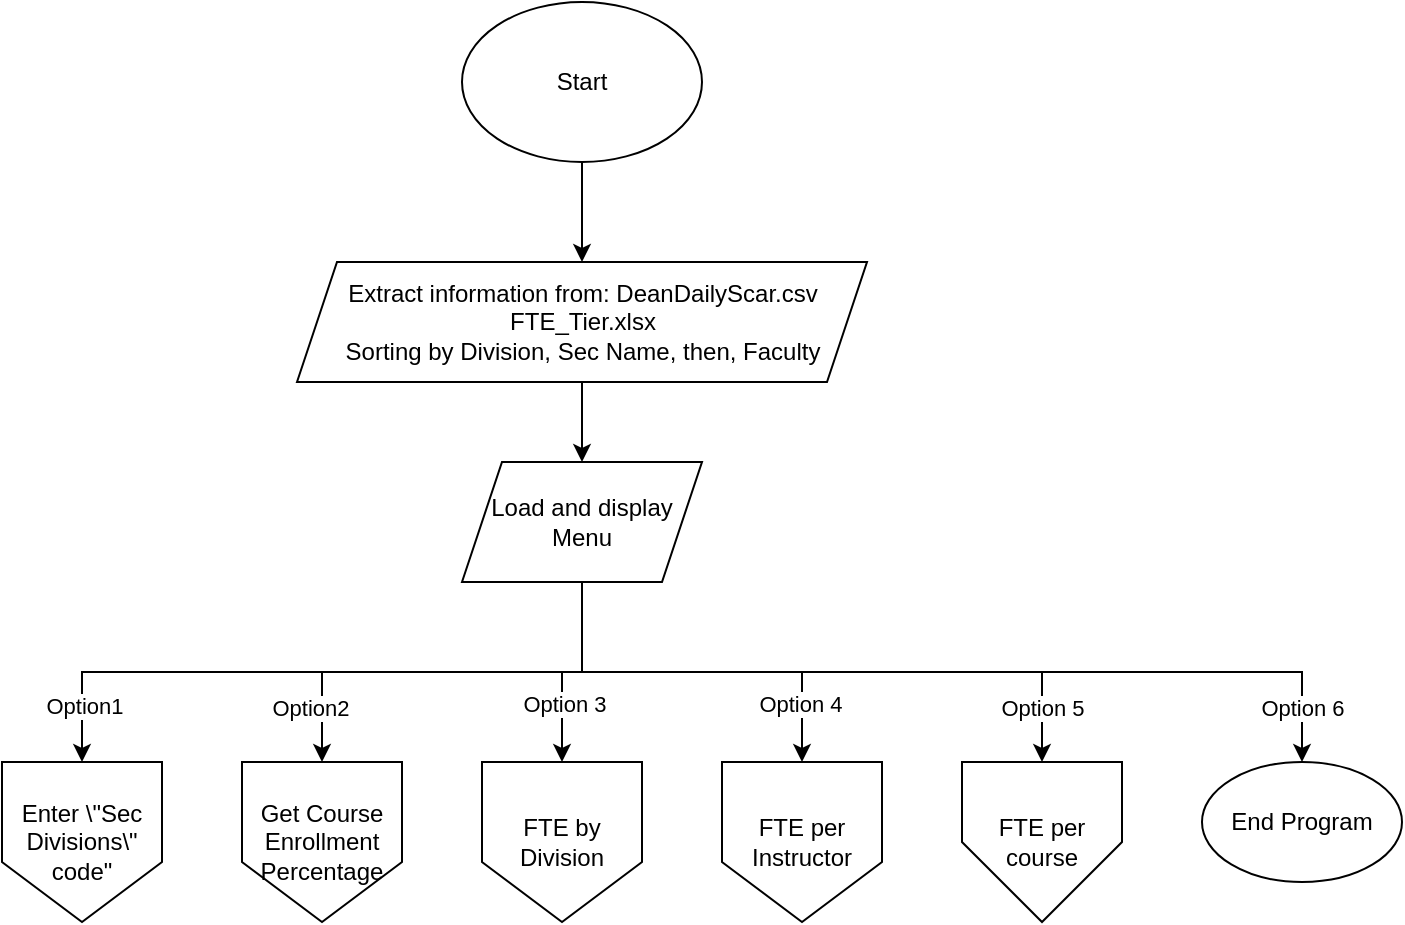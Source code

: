 <mxfile version="26.1.1" pages="6">
  <diagram name="Main" id="TCXEpc08imBPfcZi9nZa">
    <mxGraphModel dx="1393" dy="803" grid="1" gridSize="10" guides="1" tooltips="1" connect="1" arrows="1" fold="1" page="1" pageScale="1" pageWidth="850" pageHeight="1100" math="0" shadow="0">
      <root>
        <mxCell id="0" />
        <mxCell id="1" parent="0" />
        <mxCell id="e7oS5J1CF7U_wuVs62tT-3" value="" style="edgeStyle=orthogonalEdgeStyle;rounded=0;orthogonalLoop=1;jettySize=auto;html=1;" edge="1" parent="1" source="e7oS5J1CF7U_wuVs62tT-1" target="e7oS5J1CF7U_wuVs62tT-2">
          <mxGeometry relative="1" as="geometry" />
        </mxCell>
        <mxCell id="e7oS5J1CF7U_wuVs62tT-1" value="Start" style="ellipse;whiteSpace=wrap;html=1;" vertex="1" parent="1">
          <mxGeometry x="350" y="20" width="120" height="80" as="geometry" />
        </mxCell>
        <mxCell id="e7oS5J1CF7U_wuVs62tT-5" value="" style="edgeStyle=orthogonalEdgeStyle;rounded=0;orthogonalLoop=1;jettySize=auto;html=1;" edge="1" parent="1" source="e7oS5J1CF7U_wuVs62tT-2" target="e7oS5J1CF7U_wuVs62tT-4">
          <mxGeometry relative="1" as="geometry" />
        </mxCell>
        <mxCell id="e7oS5J1CF7U_wuVs62tT-2" value="Extract information from: DeanDailyScar.csv&lt;div&gt;FTE_Tier.xlsx&lt;/div&gt;&lt;div&gt;Sorting by Division, Sec Name, then, Faculty&lt;/div&gt;" style="shape=parallelogram;perimeter=parallelogramPerimeter;whiteSpace=wrap;html=1;fixedSize=1;rounded=0;" vertex="1" parent="1">
          <mxGeometry x="267.5" y="150" width="285" height="60" as="geometry" />
        </mxCell>
        <mxCell id="e7oS5J1CF7U_wuVs62tT-13" style="edgeStyle=orthogonalEdgeStyle;rounded=0;orthogonalLoop=1;jettySize=auto;html=1;exitX=0.5;exitY=1;exitDx=0;exitDy=0;entryX=0.5;entryY=0;entryDx=0;entryDy=0;exitPerimeter=0;" edge="1" parent="1" source="e7oS5J1CF7U_wuVs62tT-4" target="e7oS5J1CF7U_wuVs62tT-11">
          <mxGeometry relative="1" as="geometry" />
        </mxCell>
        <mxCell id="e7oS5J1CF7U_wuVs62tT-19" value="Option1" style="edgeLabel;html=1;align=center;verticalAlign=middle;resizable=0;points=[];" vertex="1" connectable="0" parent="e7oS5J1CF7U_wuVs62tT-13">
          <mxGeometry x="0.835" y="1" relative="1" as="geometry">
            <mxPoint as="offset" />
          </mxGeometry>
        </mxCell>
        <mxCell id="e7oS5J1CF7U_wuVs62tT-15" style="edgeStyle=orthogonalEdgeStyle;rounded=0;orthogonalLoop=1;jettySize=auto;html=1;exitX=0.5;exitY=1;exitDx=0;exitDy=0;entryX=0.5;entryY=0;entryDx=0;entryDy=0;" edge="1" parent="1" source="e7oS5J1CF7U_wuVs62tT-4" target="e7oS5J1CF7U_wuVs62tT-7">
          <mxGeometry relative="1" as="geometry" />
        </mxCell>
        <mxCell id="e7oS5J1CF7U_wuVs62tT-24" value="Option 5" style="edgeLabel;html=1;align=center;verticalAlign=middle;resizable=0;points=[];" vertex="1" connectable="0" parent="e7oS5J1CF7U_wuVs62tT-15">
          <mxGeometry x="0.831" relative="1" as="geometry">
            <mxPoint as="offset" />
          </mxGeometry>
        </mxCell>
        <mxCell id="e7oS5J1CF7U_wuVs62tT-16" style="edgeStyle=orthogonalEdgeStyle;rounded=0;orthogonalLoop=1;jettySize=auto;html=1;exitX=0.5;exitY=1;exitDx=0;exitDy=0;entryX=0.5;entryY=0;entryDx=0;entryDy=0;" edge="1" parent="1" source="e7oS5J1CF7U_wuVs62tT-4" target="e7oS5J1CF7U_wuVs62tT-9">
          <mxGeometry relative="1" as="geometry" />
        </mxCell>
        <mxCell id="e7oS5J1CF7U_wuVs62tT-21" value="Option 3" style="edgeLabel;html=1;align=center;verticalAlign=middle;resizable=0;points=[];" vertex="1" connectable="0" parent="e7oS5J1CF7U_wuVs62tT-16">
          <mxGeometry x="0.42" y="1" relative="1" as="geometry">
            <mxPoint as="offset" />
          </mxGeometry>
        </mxCell>
        <mxCell id="e7oS5J1CF7U_wuVs62tT-17" style="edgeStyle=orthogonalEdgeStyle;rounded=0;orthogonalLoop=1;jettySize=auto;html=1;exitX=0.5;exitY=1;exitDx=0;exitDy=0;entryX=0.5;entryY=0;entryDx=0;entryDy=0;" edge="1" parent="1" source="e7oS5J1CF7U_wuVs62tT-4" target="e7oS5J1CF7U_wuVs62tT-8">
          <mxGeometry relative="1" as="geometry" />
        </mxCell>
        <mxCell id="e7oS5J1CF7U_wuVs62tT-22" value="Option 4" style="edgeLabel;html=1;align=center;verticalAlign=middle;resizable=0;points=[];" vertex="1" connectable="0" parent="e7oS5J1CF7U_wuVs62tT-17">
          <mxGeometry x="0.71" y="-1" relative="1" as="geometry">
            <mxPoint as="offset" />
          </mxGeometry>
        </mxCell>
        <mxCell id="e7oS5J1CF7U_wuVs62tT-18" style="edgeStyle=orthogonalEdgeStyle;rounded=0;orthogonalLoop=1;jettySize=auto;html=1;exitX=0.5;exitY=1;exitDx=0;exitDy=0;entryX=0.5;entryY=0;entryDx=0;entryDy=0;" edge="1" parent="1" source="e7oS5J1CF7U_wuVs62tT-4" target="e7oS5J1CF7U_wuVs62tT-10">
          <mxGeometry relative="1" as="geometry" />
        </mxCell>
        <mxCell id="e7oS5J1CF7U_wuVs62tT-20" value="Option2" style="edgeLabel;html=1;align=center;verticalAlign=middle;resizable=0;points=[];" vertex="1" connectable="0" parent="e7oS5J1CF7U_wuVs62tT-18">
          <mxGeometry x="0.754" y="-6" relative="1" as="geometry">
            <mxPoint as="offset" />
          </mxGeometry>
        </mxCell>
        <mxCell id="e7oS5J1CF7U_wuVs62tT-26" style="edgeStyle=orthogonalEdgeStyle;rounded=0;orthogonalLoop=1;jettySize=auto;html=1;exitX=0.5;exitY=1;exitDx=0;exitDy=0;" edge="1" parent="1" source="e7oS5J1CF7U_wuVs62tT-4" target="e7oS5J1CF7U_wuVs62tT-25">
          <mxGeometry relative="1" as="geometry" />
        </mxCell>
        <mxCell id="e7oS5J1CF7U_wuVs62tT-27" value="Option 6" style="edgeLabel;html=1;align=center;verticalAlign=middle;resizable=0;points=[];" vertex="1" connectable="0" parent="e7oS5J1CF7U_wuVs62tT-26">
          <mxGeometry x="0.88" relative="1" as="geometry">
            <mxPoint as="offset" />
          </mxGeometry>
        </mxCell>
        <mxCell id="e7oS5J1CF7U_wuVs62tT-4" value="Load and display Menu" style="shape=parallelogram;perimeter=parallelogramPerimeter;whiteSpace=wrap;html=1;fixedSize=1;" vertex="1" parent="1">
          <mxGeometry x="350" y="250" width="120" height="60" as="geometry" />
        </mxCell>
        <mxCell id="e7oS5J1CF7U_wuVs62tT-7" value="FTE per course" style="shape=offPageConnector;whiteSpace=wrap;html=1;size=0.5;" vertex="1" parent="1">
          <mxGeometry x="600" y="400" width="80" height="80" as="geometry" />
        </mxCell>
        <mxCell id="e7oS5J1CF7U_wuVs62tT-8" value="FTE per Instructor" style="shape=offPageConnector;whiteSpace=wrap;html=1;" vertex="1" parent="1">
          <mxGeometry x="480" y="400" width="80" height="80" as="geometry" />
        </mxCell>
        <mxCell id="e7oS5J1CF7U_wuVs62tT-9" value="FTE by Division" style="shape=offPageConnector;whiteSpace=wrap;html=1;" vertex="1" parent="1">
          <mxGeometry x="360" y="400" width="80" height="80" as="geometry" />
        </mxCell>
        <mxCell id="e7oS5J1CF7U_wuVs62tT-10" value="Get Course Enrollment Percentage" style="shape=offPageConnector;whiteSpace=wrap;html=1;" vertex="1" parent="1">
          <mxGeometry x="240" y="400" width="80" height="80" as="geometry" />
        </mxCell>
        <mxCell id="e7oS5J1CF7U_wuVs62tT-11" value="Enter \&quot;Sec Divisions\&quot; code&quot;" style="shape=offPageConnector;whiteSpace=wrap;html=1;" vertex="1" parent="1">
          <mxGeometry x="120" y="400" width="80" height="80" as="geometry" />
        </mxCell>
        <mxCell id="e7oS5J1CF7U_wuVs62tT-25" value="End Program" style="ellipse;whiteSpace=wrap;html=1;" vertex="1" parent="1">
          <mxGeometry x="720" y="400" width="100" height="60" as="geometry" />
        </mxCell>
      </root>
    </mxGraphModel>
  </diagram>
  <diagram id="zIioV_GlrFxvP3DEHxY9" name="Enter \&quot;Sec Divisions\&quot; code">
    <mxGraphModel dx="1393" dy="803" grid="1" gridSize="10" guides="1" tooltips="1" connect="1" arrows="1" fold="1" page="1" pageScale="1" pageWidth="850" pageHeight="1100" math="0" shadow="0">
      <root>
        <mxCell id="0" />
        <mxCell id="1" parent="0" />
        <mxCell id="Xoa2CWhr8o5nAs08Nn_Z-3" value="" style="edgeStyle=orthogonalEdgeStyle;rounded=0;orthogonalLoop=1;jettySize=auto;html=1;" edge="1" parent="1" source="Xoa2CWhr8o5nAs08Nn_Z-1" target="Xoa2CWhr8o5nAs08Nn_Z-2">
          <mxGeometry relative="1" as="geometry" />
        </mxCell>
        <mxCell id="Xoa2CWhr8o5nAs08Nn_Z-1" value="Display Division codes&lt;div&gt;&lt;br&gt;&lt;/div&gt;&lt;div&gt;&lt;div style=&quot;text-align: left;&quot;&gt;1. All&lt;/div&gt;&lt;div style=&quot;text-align: left;&quot;&gt;&amp;nbsp;2. CBUS1&lt;/div&gt;&lt;div style=&quot;text-align: left;&quot;&gt;&amp;nbsp;3. CBUS3&lt;/div&gt;&lt;div style=&quot;text-align: left;&quot;&gt;&amp;nbsp;4. CGEN&lt;/div&gt;&lt;div style=&quot;text-align: left;&quot;&gt;&amp;nbsp;5. CGEN3&lt;/div&gt;&lt;div style=&quot;text-align: left;&quot;&gt;&amp;nbsp;6. CGEN4&lt;/div&gt;&lt;div style=&quot;text-align: left;&quot;&gt;&amp;nbsp;7. CGEN5&lt;/div&gt;&lt;div style=&quot;text-align: left;&quot;&gt;&amp;nbsp;8. CGEN6&lt;/div&gt;&lt;div style=&quot;text-align: left;&quot;&gt;&amp;nbsp;9. CHLT1&lt;/div&gt;&lt;div style=&quot;text-align: left;&quot;&gt;10. CHLT2&lt;/div&gt;&lt;div style=&quot;text-align: left;&quot;&gt;11. CSUPP&lt;/div&gt;&lt;div style=&quot;text-align: left;&quot;&gt;12. CTEC1&lt;/div&gt;&lt;div style=&quot;text-align: left;&quot;&gt;13. CTEC2&lt;/div&gt;&lt;div style=&quot;text-align: left;&quot;&gt;14. CTEC3&lt;/div&gt;&lt;/div&gt;" style="shape=parallelogram;perimeter=parallelogramPerimeter;whiteSpace=wrap;html=1;fixedSize=1;rounded=0;" vertex="1" parent="1">
          <mxGeometry x="240" y="60" width="320" height="240" as="geometry" />
        </mxCell>
        <mxCell id="Xoa2CWhr8o5nAs08Nn_Z-8" value="" style="edgeStyle=orthogonalEdgeStyle;rounded=0;orthogonalLoop=1;jettySize=auto;html=1;" edge="1" parent="1" source="Xoa2CWhr8o5nAs08Nn_Z-2" target="Xoa2CWhr8o5nAs08Nn_Z-7">
          <mxGeometry relative="1" as="geometry" />
        </mxCell>
        <mxCell id="FWlgG65jPlP8nv9Rbdqu-1" value="" style="edgeStyle=orthogonalEdgeStyle;rounded=0;orthogonalLoop=1;jettySize=auto;html=1;" edge="1" parent="1" source="Xoa2CWhr8o5nAs08Nn_Z-2" target="Xoa2CWhr8o5nAs08Nn_Z-7">
          <mxGeometry relative="1" as="geometry" />
        </mxCell>
        <mxCell id="Xoa2CWhr8o5nAs08Nn_Z-2" value="Get div code(s) from user" style="shape=parallelogram;perimeter=parallelogramPerimeter;whiteSpace=wrap;html=1;fixedSize=1;rounded=0;" vertex="1" parent="1">
          <mxGeometry x="317.5" y="340" width="165" height="60" as="geometry" />
        </mxCell>
        <mxCell id="Xoa2CWhr8o5nAs08Nn_Z-10" style="edgeStyle=orthogonalEdgeStyle;rounded=0;orthogonalLoop=1;jettySize=auto;html=1;exitX=0.5;exitY=1;exitDx=0;exitDy=0;entryX=0.5;entryY=0;entryDx=0;entryDy=0;" edge="1" parent="1" source="Xoa2CWhr8o5nAs08Nn_Z-7" target="Xoa2CWhr8o5nAs08Nn_Z-9">
          <mxGeometry relative="1" as="geometry" />
        </mxCell>
        <mxCell id="Xoa2CWhr8o5nAs08Nn_Z-7" value="Write div code(s)&#39;s data&lt;div&gt;&amp;nbsp;to its own Excel file&lt;/div&gt;" style="shape=parallelogram;perimeter=parallelogramPerimeter;whiteSpace=wrap;html=1;fixedSize=1;rounded=0;" vertex="1" parent="1">
          <mxGeometry x="295" y="470" width="210" height="60" as="geometry" />
        </mxCell>
        <mxCell id="Xoa2CWhr8o5nAs08Nn_Z-9" value="Return to main menu" style="shape=offPageConnector;whiteSpace=wrap;html=1;" vertex="1" parent="1">
          <mxGeometry x="360" y="590" width="80" height="80" as="geometry" />
        </mxCell>
      </root>
    </mxGraphModel>
  </diagram>
  <diagram id="RXFXUmCZn5E08XFLzYHM" name="Get Course Enrollment Percentage">
    <mxGraphModel dx="1393" dy="803" grid="1" gridSize="10" guides="1" tooltips="1" connect="1" arrows="1" fold="1" page="1" pageScale="1" pageWidth="850" pageHeight="1100" math="0" shadow="0">
      <root>
        <mxCell id="0" />
        <mxCell id="1" parent="0" />
        <mxCell id="nTOGouBSIeaTSrlyQPBf-2" value="" style="edgeStyle=orthogonalEdgeStyle;rounded=0;orthogonalLoop=1;jettySize=auto;html=1;" edge="1" parent="1" source="rpowusud2MXc3qOODyFQ-1" target="nTOGouBSIeaTSrlyQPBf-1">
          <mxGeometry relative="1" as="geometry" />
        </mxCell>
        <mxCell id="rpowusud2MXc3qOODyFQ-1" value="Get course code from user" style="shape=parallelogram;perimeter=parallelogramPerimeter;whiteSpace=wrap;html=1;fixedSize=1;" vertex="1" parent="1">
          <mxGeometry x="320" y="80" width="170" height="60" as="geometry" />
        </mxCell>
        <mxCell id="nTOGouBSIeaTSrlyQPBf-4" value="" style="edgeStyle=orthogonalEdgeStyle;rounded=0;orthogonalLoop=1;jettySize=auto;html=1;" edge="1" parent="1" source="nTOGouBSIeaTSrlyQPBf-1" target="nTOGouBSIeaTSrlyQPBf-3">
          <mxGeometry relative="1" as="geometry" />
        </mxCell>
        <mxCell id="nTOGouBSIeaTSrlyQPBf-1" value="Calculate enrollment percentage for course" style="whiteSpace=wrap;html=1;" vertex="1" parent="1">
          <mxGeometry x="345" y="220" width="120" height="60" as="geometry" />
        </mxCell>
        <mxCell id="BSJOfeekkz_s7tNW2E7Q-4" style="edgeStyle=orthogonalEdgeStyle;rounded=0;orthogonalLoop=1;jettySize=auto;html=1;exitX=0.5;exitY=1;exitDx=0;exitDy=0;entryX=0.5;entryY=0;entryDx=0;entryDy=0;" edge="1" parent="1" source="nTOGouBSIeaTSrlyQPBf-3" target="BSJOfeekkz_s7tNW2E7Q-2">
          <mxGeometry relative="1" as="geometry" />
        </mxCell>
        <mxCell id="nTOGouBSIeaTSrlyQPBf-3" value="Write information to an Excel File" style="shape=parallelogram;perimeter=parallelogramPerimeter;whiteSpace=wrap;html=1;fixedSize=1;" vertex="1" parent="1">
          <mxGeometry x="296.25" y="360" width="217.5" height="80" as="geometry" />
        </mxCell>
        <mxCell id="BSJOfeekkz_s7tNW2E7Q-2" value="Return to Main Menu" style="shape=offPageConnector;whiteSpace=wrap;html=1;" vertex="1" parent="1">
          <mxGeometry x="365" y="530" width="80" height="80" as="geometry" />
        </mxCell>
      </root>
    </mxGraphModel>
  </diagram>
  <diagram id="HFbPF7RIKvFfyCsrzqMi" name="FTE by Division">
    <mxGraphModel dx="1393" dy="803" grid="1" gridSize="10" guides="1" tooltips="1" connect="1" arrows="1" fold="1" page="1" pageScale="1" pageWidth="850" pageHeight="1100" math="0" shadow="0">
      <root>
        <mxCell id="0" />
        <mxCell id="1" parent="0" />
        <mxCell id="VCh93svPHD91yDApf5lP-5" value="" style="edgeStyle=orthogonalEdgeStyle;rounded=0;orthogonalLoop=1;jettySize=auto;html=1;" edge="1" parent="1" source="VCh93svPHD91yDApf5lP-1" target="VCh93svPHD91yDApf5lP-4">
          <mxGeometry relative="1" as="geometry" />
        </mxCell>
        <mxCell id="VCh93svPHD91yDApf5lP-1" value="Get Division Code from user" style="shape=parallelogram;perimeter=parallelogramPerimeter;whiteSpace=wrap;html=1;fixedSize=1;" vertex="1" parent="1">
          <mxGeometry x="320" y="50" width="200" height="60" as="geometry" />
        </mxCell>
        <mxCell id="VCh93svPHD91yDApf5lP-7" style="edgeStyle=orthogonalEdgeStyle;rounded=0;orthogonalLoop=1;jettySize=auto;html=1;exitX=0.5;exitY=1;exitDx=0;exitDy=0;entryX=0.5;entryY=0;entryDx=0;entryDy=0;" edge="1" parent="1" source="VCh93svPHD91yDApf5lP-4" target="VCh93svPHD91yDApf5lP-6">
          <mxGeometry relative="1" as="geometry" />
        </mxCell>
        <mxCell id="VCh93svPHD91yDApf5lP-4" value="Write data for division to&amp;nbsp;&lt;div&gt;it&#39;s own Excel File&lt;/div&gt;" style="shape=parallelogram;perimeter=parallelogramPerimeter;whiteSpace=wrap;html=1;fixedSize=1;" vertex="1" parent="1">
          <mxGeometry x="320" y="190" width="200" height="60" as="geometry" />
        </mxCell>
        <mxCell id="VCh93svPHD91yDApf5lP-6" value="Return to Main Menu" style="shape=offPageConnector;whiteSpace=wrap;html=1;" vertex="1" parent="1">
          <mxGeometry x="380" y="370" width="80" height="80" as="geometry" />
        </mxCell>
      </root>
    </mxGraphModel>
  </diagram>
  <diagram id="M041L4Ai0h3rDijDeTI5" name="FTE per Instructor">
    <mxGraphModel dx="1393" dy="803" grid="1" gridSize="10" guides="1" tooltips="1" connect="1" arrows="1" fold="1" page="1" pageScale="1" pageWidth="850" pageHeight="1100" math="0" shadow="0">
      <root>
        <mxCell id="0" />
        <mxCell id="1" parent="0" />
        <mxCell id="KSYhCPTjDiQLJnJpFN7--3" value="" style="edgeStyle=orthogonalEdgeStyle;rounded=0;orthogonalLoop=1;jettySize=auto;html=1;" edge="1" parent="1" source="KSYhCPTjDiQLJnJpFN7--1" target="KSYhCPTjDiQLJnJpFN7--2">
          <mxGeometry relative="1" as="geometry" />
        </mxCell>
        <mxCell id="KSYhCPTjDiQLJnJpFN7--1" value="Get Faculty name&lt;div&gt;&amp;nbsp;from user&lt;/div&gt;" style="shape=parallelogram;perimeter=parallelogramPerimeter;whiteSpace=wrap;html=1;fixedSize=1;" vertex="1" parent="1">
          <mxGeometry x="310" y="80" width="170" height="60" as="geometry" />
        </mxCell>
        <mxCell id="KSYhCPTjDiQLJnJpFN7--5" value="" style="edgeStyle=orthogonalEdgeStyle;rounded=0;orthogonalLoop=1;jettySize=auto;html=1;" edge="1" parent="1" source="KSYhCPTjDiQLJnJpFN7--2" target="KSYhCPTjDiQLJnJpFN7--4">
          <mxGeometry relative="1" as="geometry" />
        </mxCell>
        <mxCell id="KSYhCPTjDiQLJnJpFN7--2" value="Get Data for Faculty and calculate FTE for each course" style="whiteSpace=wrap;html=1;" vertex="1" parent="1">
          <mxGeometry x="335" y="220" width="120" height="60" as="geometry" />
        </mxCell>
        <mxCell id="KSYhCPTjDiQLJnJpFN7--7" style="edgeStyle=orthogonalEdgeStyle;rounded=0;orthogonalLoop=1;jettySize=auto;html=1;exitX=0.5;exitY=1;exitDx=0;exitDy=0;" edge="1" parent="1" source="KSYhCPTjDiQLJnJpFN7--4" target="KSYhCPTjDiQLJnJpFN7--6">
          <mxGeometry relative="1" as="geometry" />
        </mxCell>
        <mxCell id="KSYhCPTjDiQLJnJpFN7--4" value="Write the information&lt;div&gt;&amp;nbsp;to an Excel file&lt;/div&gt;" style="shape=parallelogram;perimeter=parallelogramPerimeter;whiteSpace=wrap;html=1;fixedSize=1;" vertex="1" parent="1">
          <mxGeometry x="312.5" y="360" width="165" height="60" as="geometry" />
        </mxCell>
        <mxCell id="KSYhCPTjDiQLJnJpFN7--6" value="Return to Main menu" style="shape=offPageConnector;whiteSpace=wrap;html=1;" vertex="1" parent="1">
          <mxGeometry x="355" y="500" width="80" height="80" as="geometry" />
        </mxCell>
      </root>
    </mxGraphModel>
  </diagram>
  <diagram id="6xTd4gdZnvuFh-PzYsSR" name="FTE per course">
    <mxGraphModel dx="1393" dy="803" grid="1" gridSize="10" guides="1" tooltips="1" connect="1" arrows="1" fold="1" page="1" pageScale="1" pageWidth="850" pageHeight="1100" math="0" shadow="0">
      <root>
        <mxCell id="0" />
        <mxCell id="1" parent="0" />
        <mxCell id="LeMdKtSmenONURMCRj65-3" value="" style="edgeStyle=orthogonalEdgeStyle;rounded=0;orthogonalLoop=1;jettySize=auto;html=1;" edge="1" parent="1" source="LeMdKtSmenONURMCRj65-1" target="LeMdKtSmenONURMCRj65-2">
          <mxGeometry relative="1" as="geometry" />
        </mxCell>
        <mxCell id="LeMdKtSmenONURMCRj65-1" value="Get Sec Name&lt;div&gt;from user&lt;/div&gt;" style="shape=parallelogram;perimeter=parallelogramPerimeter;whiteSpace=wrap;html=1;fixedSize=1;" vertex="1" parent="1">
          <mxGeometry x="350" y="80" width="120" height="60" as="geometry" />
        </mxCell>
        <mxCell id="LeMdKtSmenONURMCRj65-2" value="Calculate FTE for each course" style="whiteSpace=wrap;html=1;" vertex="1" parent="1">
          <mxGeometry x="350" y="220" width="120" height="60" as="geometry" />
        </mxCell>
        <mxCell id="LeMdKtSmenONURMCRj65-7" style="edgeStyle=orthogonalEdgeStyle;rounded=0;orthogonalLoop=1;jettySize=auto;html=1;exitX=0.5;exitY=1;exitDx=0;exitDy=0;entryX=0.5;entryY=0;entryDx=0;entryDy=0;" edge="1" parent="1" source="LeMdKtSmenONURMCRj65-4" target="LeMdKtSmenONURMCRj65-6">
          <mxGeometry relative="1" as="geometry" />
        </mxCell>
        <mxCell id="LeMdKtSmenONURMCRj65-4" value="Write data to&lt;div&gt;&amp;nbsp;an Excel file&lt;/div&gt;" style="shape=parallelogram;perimeter=parallelogramPerimeter;whiteSpace=wrap;html=1;fixedSize=1;" vertex="1" parent="1">
          <mxGeometry x="340" y="340" width="120" height="60" as="geometry" />
        </mxCell>
        <mxCell id="LeMdKtSmenONURMCRj65-5" style="edgeStyle=orthogonalEdgeStyle;rounded=0;orthogonalLoop=1;jettySize=auto;html=1;exitX=0.5;exitY=1;exitDx=0;exitDy=0;entryX=0.583;entryY=-0.017;entryDx=0;entryDy=0;entryPerimeter=0;" edge="1" parent="1" source="LeMdKtSmenONURMCRj65-2" target="LeMdKtSmenONURMCRj65-4">
          <mxGeometry relative="1" as="geometry" />
        </mxCell>
        <mxCell id="LeMdKtSmenONURMCRj65-6" value="Return to main meny" style="shape=offPageConnector;whiteSpace=wrap;html=1;" vertex="1" parent="1">
          <mxGeometry x="360" y="510" width="80" height="80" as="geometry" />
        </mxCell>
      </root>
    </mxGraphModel>
  </diagram>
</mxfile>
